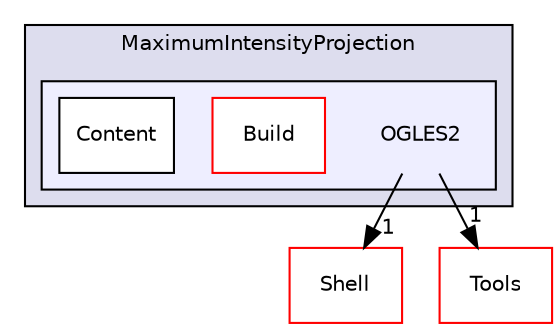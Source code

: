 digraph "PVR/SDK_3.4/Examples/Intermediate/MaximumIntensityProjection/OGLES2" {
  compound=true
  node [ fontsize="10", fontname="Helvetica"];
  edge [ labelfontsize="10", labelfontname="Helvetica"];
  subgraph clusterdir_6bdaa4b4b2bb62a5d3fd225acecfe59c {
    graph [ bgcolor="#ddddee", pencolor="black", label="MaximumIntensityProjection" fontname="Helvetica", fontsize="10", URL="dir_6bdaa4b4b2bb62a5d3fd225acecfe59c.html"]
  subgraph clusterdir_d908b6d0062110e162ff4ea8a16e1544 {
    graph [ bgcolor="#eeeeff", pencolor="black", label="" URL="dir_d908b6d0062110e162ff4ea8a16e1544.html"];
    dir_d908b6d0062110e162ff4ea8a16e1544 [shape=plaintext label="OGLES2"];
    dir_25f8ede7f63538e3b420325daf36f717 [shape=box label="Build" color="red" fillcolor="white" style="filled" URL="dir_25f8ede7f63538e3b420325daf36f717.html"];
    dir_b4a25528e8d52cc1bc9a7c72b770eed3 [shape=box label="Content" color="black" fillcolor="white" style="filled" URL="dir_b4a25528e8d52cc1bc9a7c72b770eed3.html"];
  }
  }
  dir_de41955a66a331b990d60d5323117a97 [shape=box label="Shell" fillcolor="white" style="filled" color="red" URL="dir_de41955a66a331b990d60d5323117a97.html"];
  dir_5222bd6691dac9df766f8a52293393a2 [shape=box label="Tools" fillcolor="white" style="filled" color="red" URL="dir_5222bd6691dac9df766f8a52293393a2.html"];
  dir_d908b6d0062110e162ff4ea8a16e1544->dir_de41955a66a331b990d60d5323117a97 [headlabel="1", labeldistance=1.5 headhref="dir_000759_000133.html"];
  dir_d908b6d0062110e162ff4ea8a16e1544->dir_5222bd6691dac9df766f8a52293393a2 [headlabel="1", labeldistance=1.5 headhref="dir_000759_001762.html"];
}
